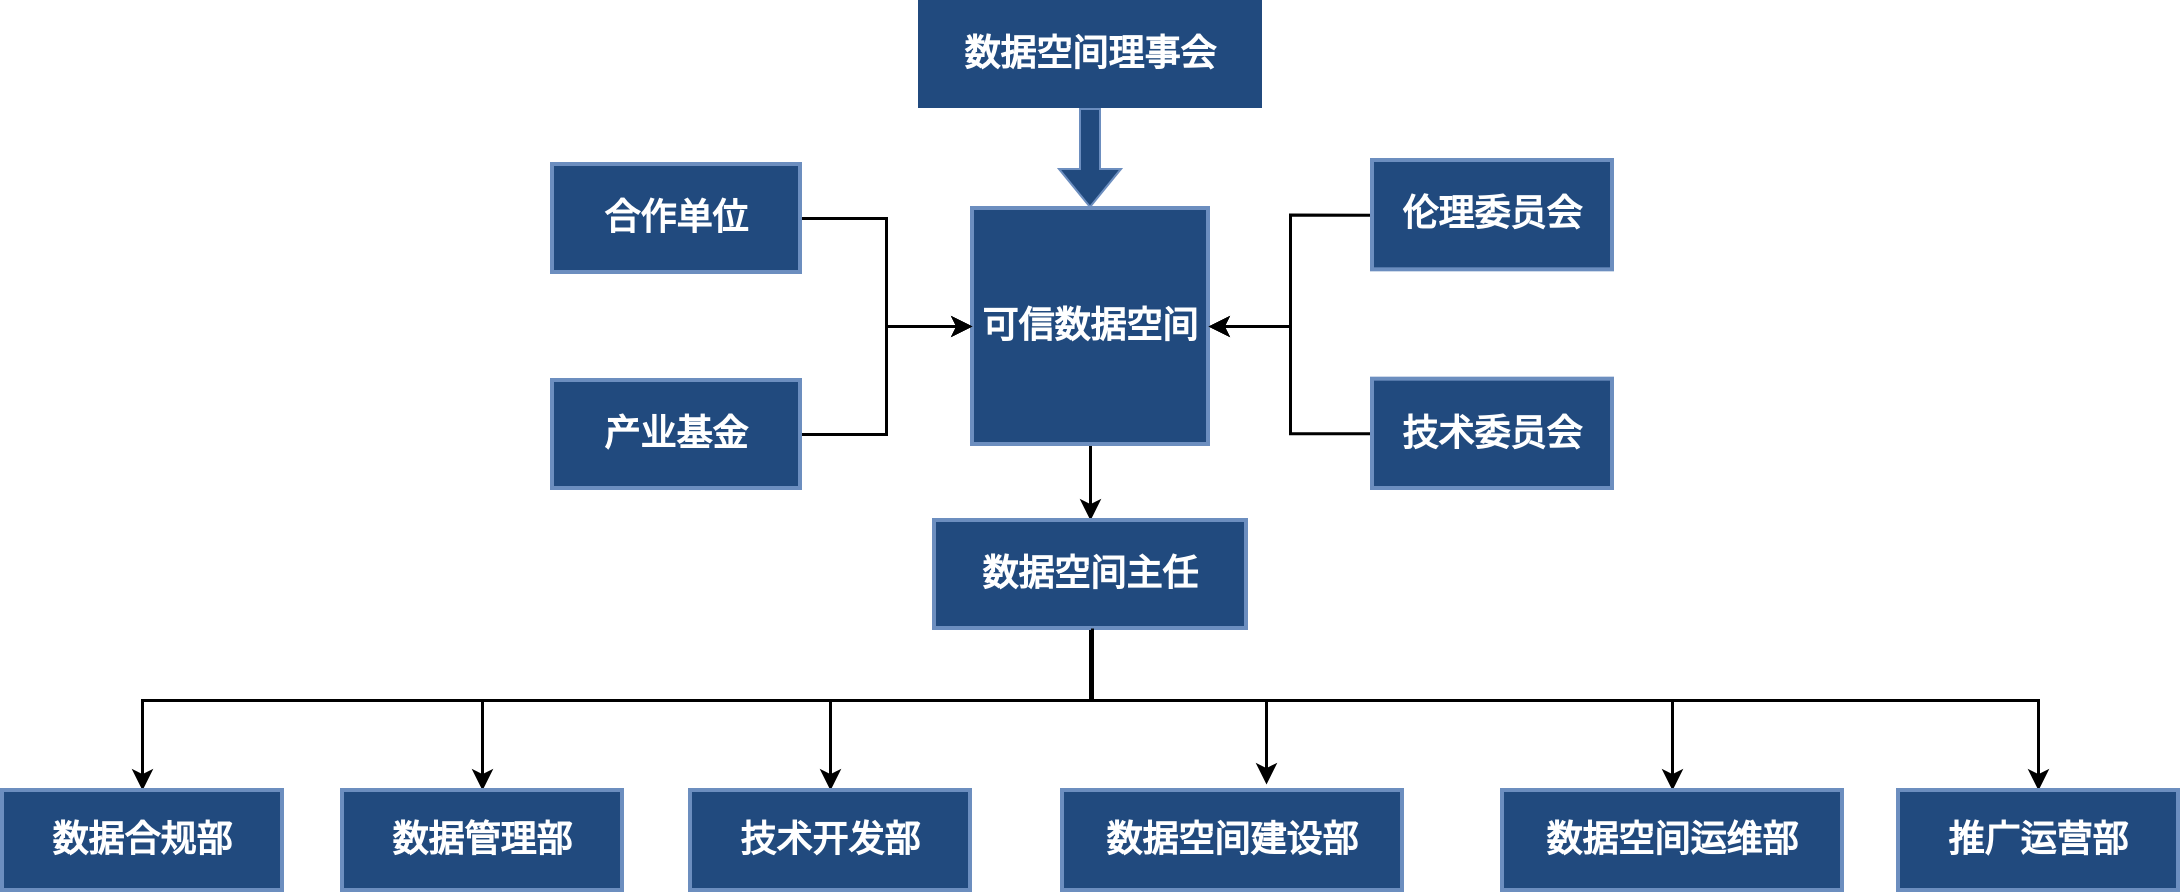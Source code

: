 <mxfile version="26.2.9">
  <diagram id="prtHgNgQTEPvFCAcTncT" name="Page-1">
    <mxGraphModel dx="1181" dy="644" grid="1" gridSize="10" guides="1" tooltips="1" connect="1" arrows="1" fold="1" page="1" pageScale="1" pageWidth="827" pageHeight="1169" math="0" shadow="0">
      <root>
        <mxCell id="0" />
        <mxCell id="1" parent="0" />
        <mxCell id="n8PuyOx6uOkXC0G1h50T-67" value="数据空间理事会" style="whiteSpace=wrap;strokeWidth=2;fontSize=18;fillColor=#214A7E;strokeColor=none;fontStyle=1;fontColor=#FFFFFF;fillStyle=auto;" parent="1" vertex="1">
          <mxGeometry x="773" y="210" width="172" height="54" as="geometry" />
        </mxCell>
        <mxCell id="n8PuyOx6uOkXC0G1h50T-103" style="edgeStyle=orthogonalEdgeStyle;rounded=0;orthogonalLoop=1;jettySize=auto;html=1;exitX=0.5;exitY=1;exitDx=0;exitDy=0;entryX=0.5;entryY=0;entryDx=0;entryDy=0;fontSize=18;fontStyle=1;fontColor=#FFFFFF;strokeWidth=1.5;" parent="1" source="n8PuyOx6uOkXC0G1h50T-68" target="n8PuyOx6uOkXC0G1h50T-69" edge="1">
          <mxGeometry relative="1" as="geometry" />
        </mxCell>
        <mxCell id="n8PuyOx6uOkXC0G1h50T-68" value="可信数据空间" style="aspect=fixed;strokeWidth=2;whiteSpace=wrap;container=0;flipV=1;fontSize=18;fillColor=#214A7E;strokeColor=#6C8EBF;fontStyle=1;fontColor=#FFFFFF;" parent="1" vertex="1">
          <mxGeometry x="800" y="314" width="118" height="118" as="geometry" />
        </mxCell>
        <mxCell id="XHmBVnbhQlNH2gRXufJ--2" style="edgeStyle=orthogonalEdgeStyle;rounded=0;orthogonalLoop=1;jettySize=auto;html=1;entryX=0.5;entryY=0;entryDx=0;entryDy=0;strokeWidth=1.5;" edge="1" parent="1" source="n8PuyOx6uOkXC0G1h50T-69" target="XHmBVnbhQlNH2gRXufJ--1">
          <mxGeometry relative="1" as="geometry">
            <Array as="points">
              <mxPoint x="859" y="560" />
              <mxPoint x="385" y="560" />
            </Array>
          </mxGeometry>
        </mxCell>
        <mxCell id="XHmBVnbhQlNH2gRXufJ--3" style="edgeStyle=orthogonalEdgeStyle;rounded=0;orthogonalLoop=1;jettySize=auto;html=1;entryX=0.5;entryY=0;entryDx=0;entryDy=0;strokeWidth=1.5;" edge="1" parent="1" source="n8PuyOx6uOkXC0G1h50T-69" target="n8PuyOx6uOkXC0G1h50T-74">
          <mxGeometry relative="1" as="geometry">
            <Array as="points">
              <mxPoint x="860" y="560" />
              <mxPoint x="555" y="560" />
            </Array>
          </mxGeometry>
        </mxCell>
        <mxCell id="XHmBVnbhQlNH2gRXufJ--5" style="edgeStyle=orthogonalEdgeStyle;rounded=0;orthogonalLoop=1;jettySize=auto;html=1;entryX=0.5;entryY=0;entryDx=0;entryDy=0;strokeWidth=1.5;" edge="1" parent="1" source="n8PuyOx6uOkXC0G1h50T-69" target="n8PuyOx6uOkXC0G1h50T-75">
          <mxGeometry relative="1" as="geometry">
            <Array as="points">
              <mxPoint x="860" y="560" />
              <mxPoint x="729" y="560" />
            </Array>
          </mxGeometry>
        </mxCell>
        <mxCell id="XHmBVnbhQlNH2gRXufJ--7" style="edgeStyle=orthogonalEdgeStyle;rounded=0;orthogonalLoop=1;jettySize=auto;html=1;entryX=0.5;entryY=0;entryDx=0;entryDy=0;strokeWidth=1.5;" edge="1" parent="1" source="n8PuyOx6uOkXC0G1h50T-69" target="n8PuyOx6uOkXC0G1h50T-77">
          <mxGeometry relative="1" as="geometry">
            <Array as="points">
              <mxPoint x="860" y="560" />
              <mxPoint x="1150" y="560" />
            </Array>
          </mxGeometry>
        </mxCell>
        <mxCell id="XHmBVnbhQlNH2gRXufJ--8" style="edgeStyle=orthogonalEdgeStyle;rounded=0;orthogonalLoop=1;jettySize=auto;html=1;entryX=0.5;entryY=0;entryDx=0;entryDy=0;strokeWidth=1.5;" edge="1" parent="1" source="n8PuyOx6uOkXC0G1h50T-69" target="n8PuyOx6uOkXC0G1h50T-78">
          <mxGeometry relative="1" as="geometry">
            <Array as="points">
              <mxPoint x="860" y="560" />
              <mxPoint x="1333" y="560" />
            </Array>
          </mxGeometry>
        </mxCell>
        <mxCell id="n8PuyOx6uOkXC0G1h50T-69" value="数据空间主任" style="whiteSpace=wrap;strokeWidth=2;fontSize=18;fillColor=#214A7E;strokeColor=#6C8EBF;fontStyle=1;fontColor=#FFFFFF;" parent="1" vertex="1">
          <mxGeometry x="781" y="470" width="156" height="54" as="geometry" />
        </mxCell>
        <mxCell id="n8PuyOx6uOkXC0G1h50T-101" style="edgeStyle=orthogonalEdgeStyle;rounded=0;orthogonalLoop=1;jettySize=auto;html=1;exitX=0;exitY=0.5;exitDx=0;exitDy=0;entryX=1;entryY=0.5;entryDx=0;entryDy=0;fontSize=18;fontStyle=1;fontColor=#FFFFFF;strokeWidth=1.5;" parent="1" source="n8PuyOx6uOkXC0G1h50T-71" target="n8PuyOx6uOkXC0G1h50T-68" edge="1">
          <mxGeometry relative="1" as="geometry" />
        </mxCell>
        <mxCell id="n8PuyOx6uOkXC0G1h50T-109" style="edgeStyle=orthogonalEdgeStyle;rounded=0;orthogonalLoop=1;jettySize=auto;html=1;entryX=0;entryY=0.5;entryDx=0;entryDy=0;fontStyle=1;fontColor=#FFFFFF;strokeWidth=1.5;" parent="1" source="n8PuyOx6uOkXC0G1h50T-72" target="n8PuyOx6uOkXC0G1h50T-68" edge="1">
          <mxGeometry relative="1" as="geometry" />
        </mxCell>
        <mxCell id="n8PuyOx6uOkXC0G1h50T-107" style="edgeStyle=orthogonalEdgeStyle;rounded=0;orthogonalLoop=1;jettySize=auto;html=1;entryX=0;entryY=0.5;entryDx=0;entryDy=0;fontStyle=1;fontColor=#FFFFFF;strokeWidth=1.5;" parent="1" source="n8PuyOx6uOkXC0G1h50T-73" target="n8PuyOx6uOkXC0G1h50T-68" edge="1">
          <mxGeometry relative="1" as="geometry" />
        </mxCell>
        <mxCell id="n8PuyOx6uOkXC0G1h50T-102" style="edgeStyle=orthogonalEdgeStyle;rounded=0;orthogonalLoop=1;jettySize=auto;html=1;entryX=1;entryY=0.5;entryDx=0;entryDy=0;fontSize=18;fontStyle=1;fontColor=#FFFFFF;strokeWidth=1.5;" parent="1" source="n8PuyOx6uOkXC0G1h50T-70" target="n8PuyOx6uOkXC0G1h50T-68" edge="1">
          <mxGeometry relative="1" as="geometry" />
        </mxCell>
        <mxCell id="n8PuyOx6uOkXC0G1h50T-105" value="" style="shape=flexArrow;endArrow=classic;html=1;rounded=0;entryX=0.5;entryY=0;entryDx=0;entryDy=0;exitX=0.5;exitY=1;exitDx=0;exitDy=0;fontSize=18;fillColor=#214A7E;strokeColor=#6c8ebf;fontStyle=1;fontColor=#FFFFFF;" parent="1" source="n8PuyOx6uOkXC0G1h50T-67" target="n8PuyOx6uOkXC0G1h50T-68" edge="1">
          <mxGeometry width="50" height="50" relative="1" as="geometry">
            <mxPoint x="823" y="270" as="sourcePoint" />
            <mxPoint x="863" y="220" as="targetPoint" />
          </mxGeometry>
        </mxCell>
        <mxCell id="XHmBVnbhQlNH2gRXufJ--6" style="edgeStyle=orthogonalEdgeStyle;rounded=0;orthogonalLoop=1;jettySize=auto;html=1;entryX=0.6;entryY=-0.061;entryDx=0;entryDy=0;entryPerimeter=0;strokeWidth=1.5;" edge="1" parent="1" source="n8PuyOx6uOkXC0G1h50T-69" target="n8PuyOx6uOkXC0G1h50T-76">
          <mxGeometry relative="1" as="geometry">
            <Array as="points">
              <mxPoint x="860" y="560" />
              <mxPoint x="947" y="560" />
            </Array>
          </mxGeometry>
        </mxCell>
        <mxCell id="XHmBVnbhQlNH2gRXufJ--10" value="" style="group" vertex="1" connectable="0" parent="1">
          <mxGeometry x="315" y="605" width="1088" height="50" as="geometry" />
        </mxCell>
        <mxCell id="n8PuyOx6uOkXC0G1h50T-74" value="数据管理部" style="whiteSpace=wrap;strokeWidth=2;fontSize=18;fillColor=#214A7E;strokeColor=#6C8EBF;fontStyle=1;fontColor=#FFFFFF;" parent="XHmBVnbhQlNH2gRXufJ--10" vertex="1">
          <mxGeometry x="170" width="140" height="50" as="geometry" />
        </mxCell>
        <mxCell id="n8PuyOx6uOkXC0G1h50T-75" value="技术开发部" style="whiteSpace=wrap;strokeWidth=2;fontSize=18;fillColor=#214A7E;strokeColor=#6C8EBF;fontStyle=1;fontColor=#FFFFFF;" parent="XHmBVnbhQlNH2gRXufJ--10" vertex="1">
          <mxGeometry x="344" width="140" height="50" as="geometry" />
        </mxCell>
        <mxCell id="n8PuyOx6uOkXC0G1h50T-76" value="数据空间建设部" style="whiteSpace=wrap;strokeWidth=2;fontSize=18;fillColor=#214A7E;strokeColor=#6C8EBF;fontStyle=1;fontColor=#FFFFFF;" parent="XHmBVnbhQlNH2gRXufJ--10" vertex="1">
          <mxGeometry x="530" width="170" height="50" as="geometry" />
        </mxCell>
        <mxCell id="n8PuyOx6uOkXC0G1h50T-77" value="数据空间运维部" style="whiteSpace=wrap;strokeWidth=2;fontSize=18;fillColor=#214A7E;strokeColor=#6C8EBF;fontStyle=1;fontColor=#FFFFFF;" parent="XHmBVnbhQlNH2gRXufJ--10" vertex="1">
          <mxGeometry x="750" width="170" height="50" as="geometry" />
        </mxCell>
        <mxCell id="n8PuyOx6uOkXC0G1h50T-78" value="推广运营部" style="whiteSpace=wrap;strokeWidth=2;fontSize=18;fillColor=#214A7E;strokeColor=#6C8EBF;fontStyle=1;fontColor=#FFFFFF;" parent="XHmBVnbhQlNH2gRXufJ--10" vertex="1">
          <mxGeometry x="948" width="140" height="50" as="geometry" />
        </mxCell>
        <mxCell id="XHmBVnbhQlNH2gRXufJ--1" value="数据合规部" style="whiteSpace=wrap;strokeWidth=2;fontSize=18;fillColor=#214A7E;strokeColor=#6C8EBF;fontStyle=1;fontColor=#FFFFFF;" vertex="1" parent="XHmBVnbhQlNH2gRXufJ--10">
          <mxGeometry width="140" height="50" as="geometry" />
        </mxCell>
        <mxCell id="XHmBVnbhQlNH2gRXufJ--11" value="" style="group" vertex="1" connectable="0" parent="1">
          <mxGeometry x="590" y="292" width="124" height="162" as="geometry" />
        </mxCell>
        <mxCell id="n8PuyOx6uOkXC0G1h50T-72" value="产业基金" style="whiteSpace=wrap;strokeWidth=2;fontSize=18;fillColor=#214A7E;strokeColor=#6C8EBF;fontStyle=1;fontColor=#FFFFFF;" parent="XHmBVnbhQlNH2gRXufJ--11" vertex="1">
          <mxGeometry y="108" width="124" height="54" as="geometry" />
        </mxCell>
        <mxCell id="n8PuyOx6uOkXC0G1h50T-73" value="合作单位" style="whiteSpace=wrap;strokeWidth=2;fontSize=18;fillColor=#214A7E;strokeColor=#6C8EBF;fontStyle=1;fontColor=#FFFFFF;" parent="XHmBVnbhQlNH2gRXufJ--11" vertex="1">
          <mxGeometry width="124" height="54" as="geometry" />
        </mxCell>
        <mxCell id="XHmBVnbhQlNH2gRXufJ--12" value="" style="group" vertex="1" connectable="0" parent="1">
          <mxGeometry x="1000" y="290" width="120" height="164" as="geometry" />
        </mxCell>
        <mxCell id="n8PuyOx6uOkXC0G1h50T-71" value="伦理委员会" style="whiteSpace=wrap;strokeWidth=2;fontSize=18;fillColor=#214A7E;strokeColor=#6C8EBF;fontStyle=1;fontColor=#FFFFFF;" parent="XHmBVnbhQlNH2gRXufJ--12" vertex="1">
          <mxGeometry width="120" height="54.667" as="geometry" />
        </mxCell>
        <mxCell id="n8PuyOx6uOkXC0G1h50T-70" value="技术委员会" style="whiteSpace=wrap;strokeWidth=2;fontSize=18;fillColor=#214A7E;strokeColor=#6C8EBF;fontStyle=1;fontColor=#FFFFFF;" parent="XHmBVnbhQlNH2gRXufJ--12" vertex="1">
          <mxGeometry y="109.333" width="120" height="54.667" as="geometry" />
        </mxCell>
      </root>
    </mxGraphModel>
  </diagram>
</mxfile>
